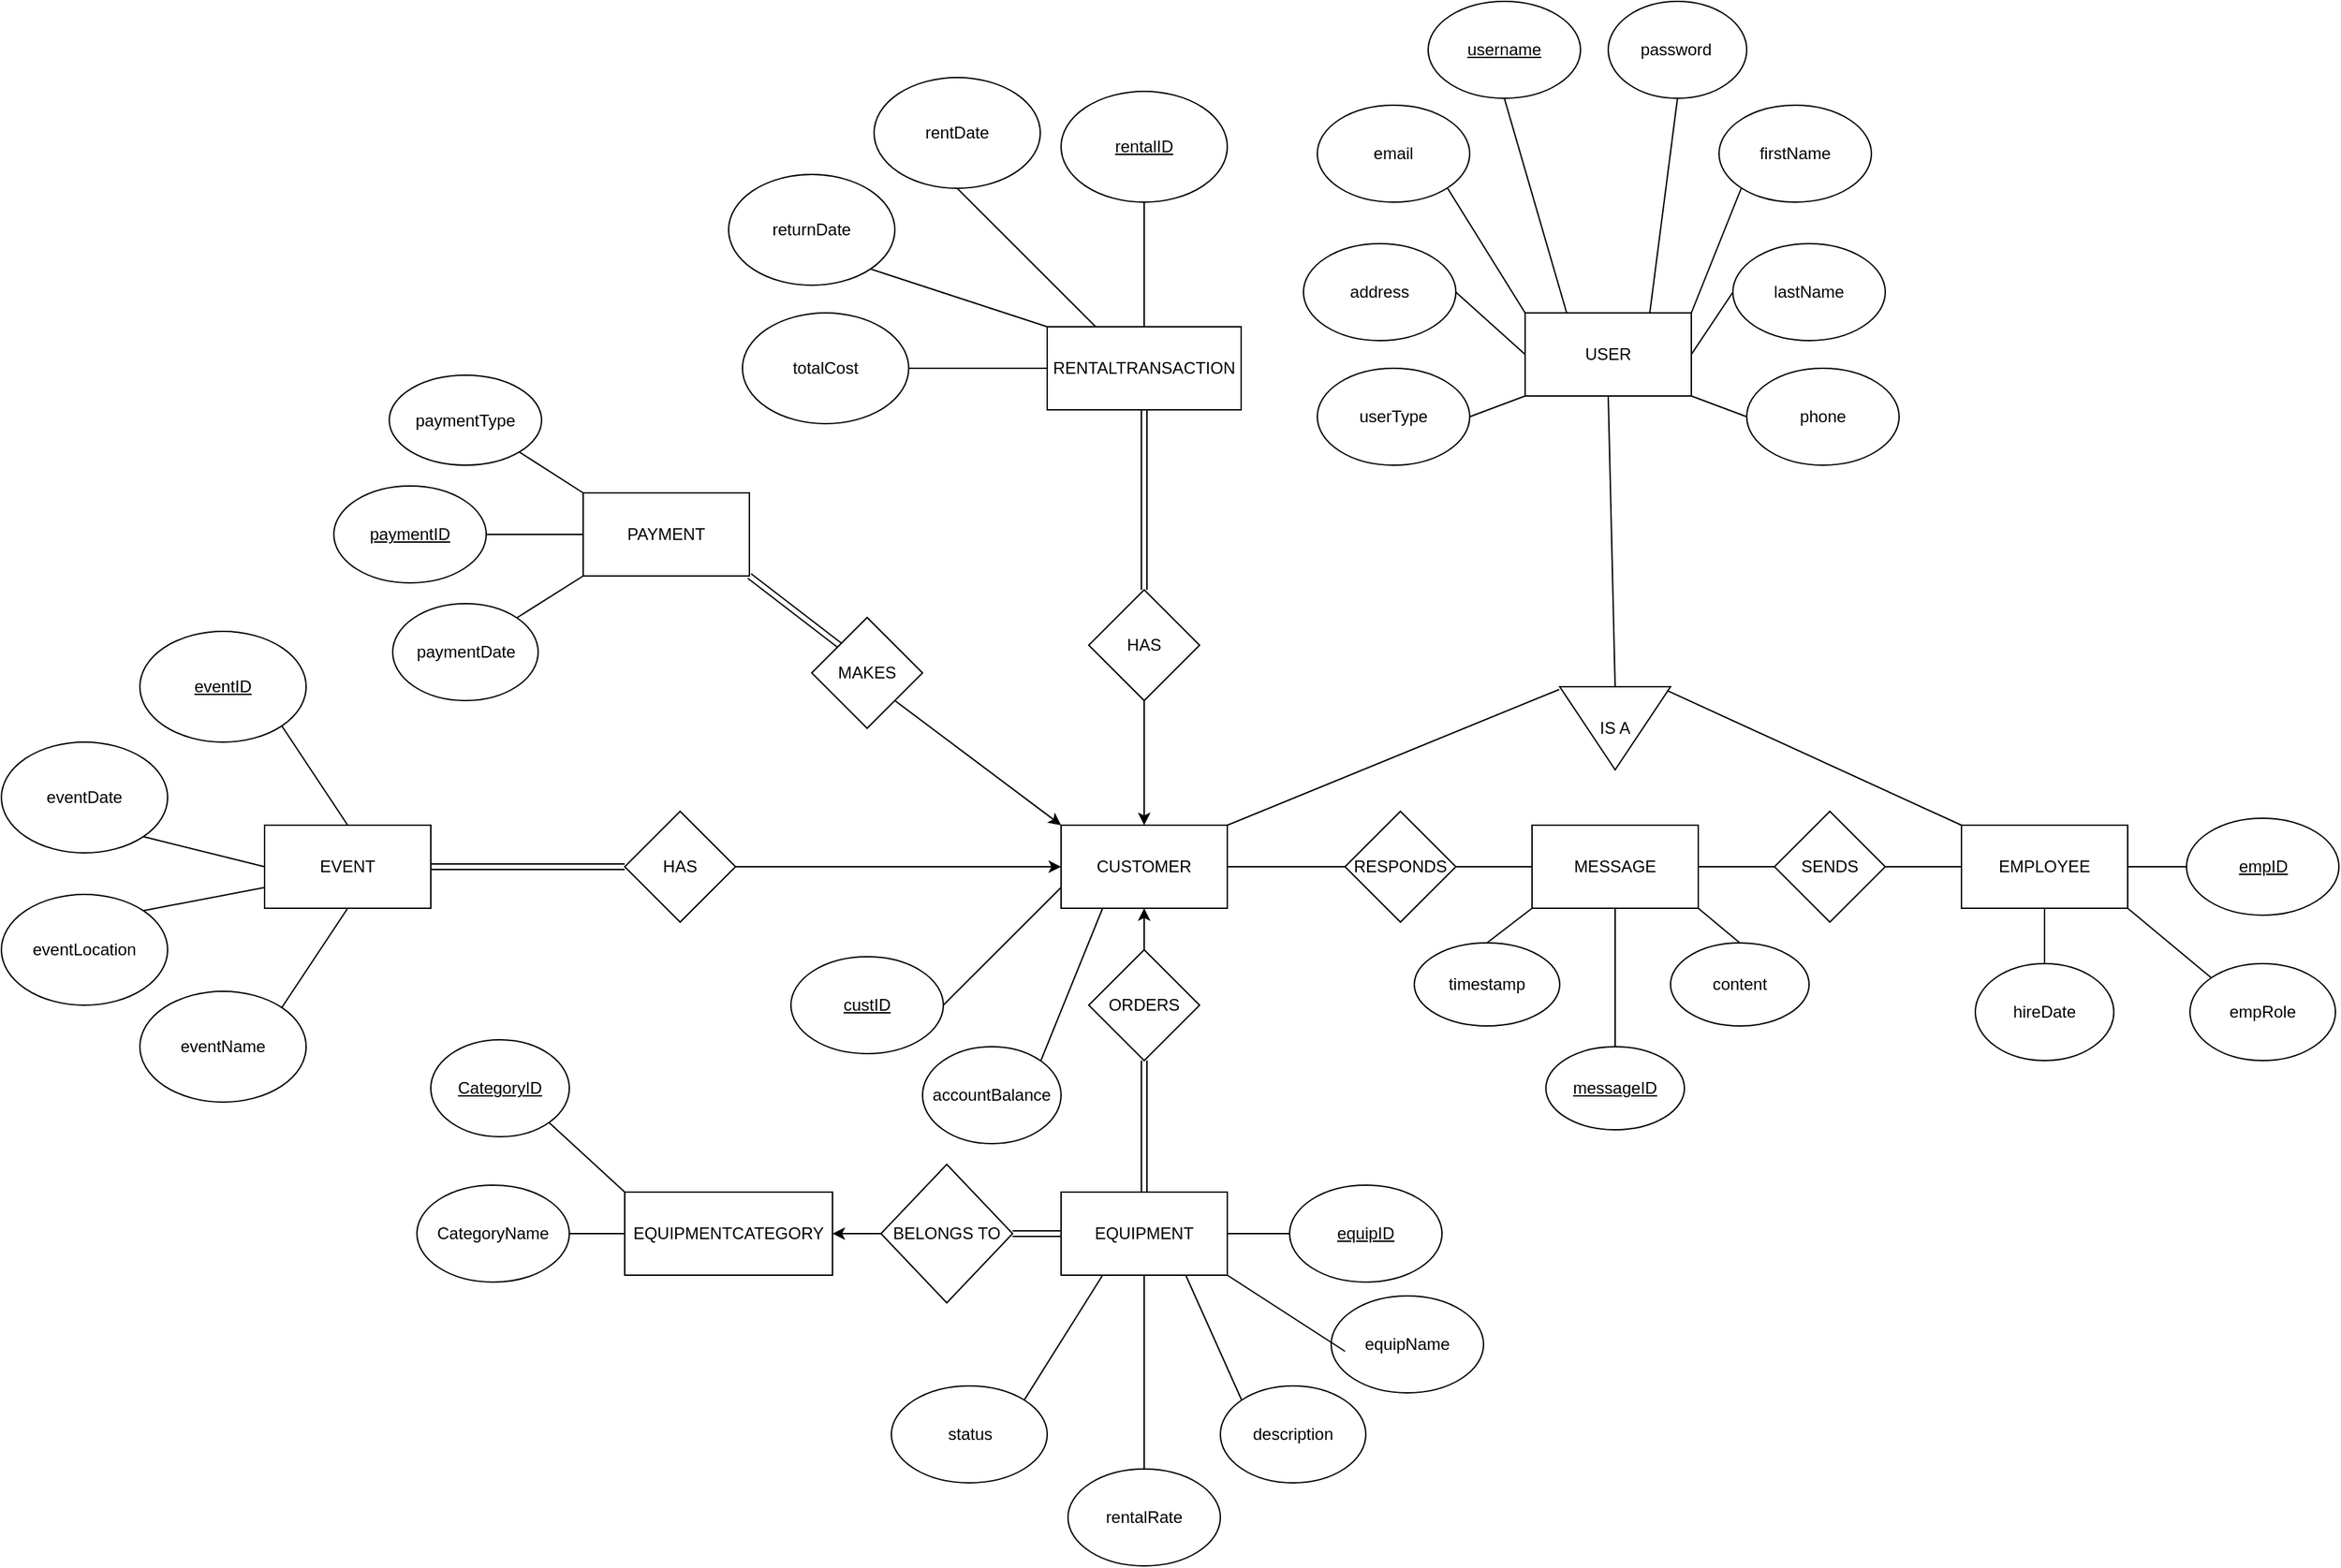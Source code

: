 <mxfile version="22.0.4" type="device">
  <diagram name="Page-1" id="P9j5HyWnrPrdK50CguQb">
    <mxGraphModel dx="2536" dy="833" grid="1" gridSize="10" guides="1" tooltips="1" connect="1" arrows="1" fold="1" page="1" pageScale="1" pageWidth="850" pageHeight="1100" math="0" shadow="0">
      <root>
        <mxCell id="0" />
        <mxCell id="1" parent="0" />
        <mxCell id="T6LtixlD4VXeEmVeVygl-1" value="EQUIPMENT" style="rounded=0;whiteSpace=wrap;html=1;" parent="1" vertex="1">
          <mxGeometry x="15" y="895" width="120" height="60" as="geometry" />
        </mxCell>
        <mxCell id="T6LtixlD4VXeEmVeVygl-3" value="EQUIPMENTCATEGORY" style="rounded=0;whiteSpace=wrap;html=1;" parent="1" vertex="1">
          <mxGeometry x="-300" y="895" width="150" height="60" as="geometry" />
        </mxCell>
        <mxCell id="T6LtixlD4VXeEmVeVygl-4" value="USER" style="rounded=0;whiteSpace=wrap;html=1;" parent="1" vertex="1">
          <mxGeometry x="350" y="260" width="120" height="60" as="geometry" />
        </mxCell>
        <mxCell id="T6LtixlD4VXeEmVeVygl-5" value="CUSTOMER" style="rounded=0;whiteSpace=wrap;html=1;" parent="1" vertex="1">
          <mxGeometry x="15" y="630" width="120" height="60" as="geometry" />
        </mxCell>
        <mxCell id="T6LtixlD4VXeEmVeVygl-6" value="EMPLOYEE" style="rounded=0;whiteSpace=wrap;html=1;" parent="1" vertex="1">
          <mxGeometry x="665" y="630" width="120" height="60" as="geometry" />
        </mxCell>
        <mxCell id="T6LtixlD4VXeEmVeVygl-8" value="IS A" style="triangle;whiteSpace=wrap;html=1;direction=south;" parent="1" vertex="1">
          <mxGeometry x="375" y="530" width="80" height="60" as="geometry" />
        </mxCell>
        <mxCell id="T6LtixlD4VXeEmVeVygl-9" value="" style="endArrow=none;html=1;rounded=0;exitX=0;exitY=0.5;exitDx=0;exitDy=0;" parent="1" source="T6LtixlD4VXeEmVeVygl-8" edge="1">
          <mxGeometry width="50" height="50" relative="1" as="geometry">
            <mxPoint x="410" y="190" as="sourcePoint" />
            <mxPoint x="410" y="320" as="targetPoint" />
          </mxGeometry>
        </mxCell>
        <mxCell id="T6LtixlD4VXeEmVeVygl-10" value="" style="endArrow=none;html=1;rounded=0;entryX=0;entryY=0;entryDx=0;entryDy=0;exitX=0.047;exitY=0.03;exitDx=0;exitDy=0;exitPerimeter=0;" parent="1" source="T6LtixlD4VXeEmVeVygl-8" target="T6LtixlD4VXeEmVeVygl-6" edge="1">
          <mxGeometry width="50" height="50" relative="1" as="geometry">
            <mxPoint x="255" y="560" as="sourcePoint" />
            <mxPoint x="295" y="630" as="targetPoint" />
          </mxGeometry>
        </mxCell>
        <mxCell id="T6LtixlD4VXeEmVeVygl-11" value="" style="endArrow=none;html=1;rounded=0;entryX=1;entryY=0;entryDx=0;entryDy=0;exitX=0.033;exitY=1.005;exitDx=0;exitDy=0;exitPerimeter=0;" parent="1" source="T6LtixlD4VXeEmVeVygl-8" target="T6LtixlD4VXeEmVeVygl-5" edge="1">
          <mxGeometry width="50" height="50" relative="1" as="geometry">
            <mxPoint x="205" y="340" as="sourcePoint" />
            <mxPoint x="255" y="290" as="targetPoint" />
          </mxGeometry>
        </mxCell>
        <mxCell id="T6LtixlD4VXeEmVeVygl-13" value="&lt;u&gt;custID&lt;/u&gt;" style="ellipse;whiteSpace=wrap;html=1;" parent="1" vertex="1">
          <mxGeometry x="-180" y="725" width="110" height="70" as="geometry" />
        </mxCell>
        <mxCell id="T6LtixlD4VXeEmVeVygl-15" value="hireDate" style="ellipse;whiteSpace=wrap;html=1;" parent="1" vertex="1">
          <mxGeometry x="675" y="730" width="100" height="70" as="geometry" />
        </mxCell>
        <mxCell id="T6LtixlD4VXeEmVeVygl-16" value="accountBalance" style="ellipse;whiteSpace=wrap;html=1;" parent="1" vertex="1">
          <mxGeometry x="-85" y="790" width="100" height="70" as="geometry" />
        </mxCell>
        <mxCell id="T6LtixlD4VXeEmVeVygl-17" value="&lt;u&gt;empID&lt;/u&gt;" style="ellipse;whiteSpace=wrap;html=1;" parent="1" vertex="1">
          <mxGeometry x="827.5" y="625" width="110" height="70" as="geometry" />
        </mxCell>
        <mxCell id="T6LtixlD4VXeEmVeVygl-19" value="" style="endArrow=none;html=1;rounded=0;exitX=1;exitY=0.5;exitDx=0;exitDy=0;entryX=0;entryY=0.75;entryDx=0;entryDy=0;" parent="1" source="T6LtixlD4VXeEmVeVygl-13" target="T6LtixlD4VXeEmVeVygl-5" edge="1">
          <mxGeometry width="50" height="50" relative="1" as="geometry">
            <mxPoint x="205" y="610" as="sourcePoint" />
            <mxPoint x="255" y="560" as="targetPoint" />
          </mxGeometry>
        </mxCell>
        <mxCell id="T6LtixlD4VXeEmVeVygl-20" value="" style="endArrow=none;html=1;rounded=0;exitX=1;exitY=0;exitDx=0;exitDy=0;entryX=0.25;entryY=1;entryDx=0;entryDy=0;" parent="1" source="T6LtixlD4VXeEmVeVygl-16" target="T6LtixlD4VXeEmVeVygl-5" edge="1">
          <mxGeometry width="50" height="50" relative="1" as="geometry">
            <mxPoint x="205" y="610" as="sourcePoint" />
            <mxPoint x="255" y="560" as="targetPoint" />
          </mxGeometry>
        </mxCell>
        <mxCell id="T6LtixlD4VXeEmVeVygl-21" value="" style="endArrow=none;html=1;rounded=0;exitX=0.5;exitY=1;exitDx=0;exitDy=0;entryX=0.5;entryY=0;entryDx=0;entryDy=0;" parent="1" source="T6LtixlD4VXeEmVeVygl-6" target="T6LtixlD4VXeEmVeVygl-15" edge="1">
          <mxGeometry width="50" height="50" relative="1" as="geometry">
            <mxPoint x="575" y="610" as="sourcePoint" />
            <mxPoint x="625" y="560" as="targetPoint" />
          </mxGeometry>
        </mxCell>
        <mxCell id="T6LtixlD4VXeEmVeVygl-23" value="" style="endArrow=none;html=1;rounded=0;entryX=0;entryY=0.5;entryDx=0;entryDy=0;exitX=1;exitY=0.5;exitDx=0;exitDy=0;" parent="1" source="T6LtixlD4VXeEmVeVygl-6" target="T6LtixlD4VXeEmVeVygl-17" edge="1">
          <mxGeometry width="50" height="50" relative="1" as="geometry">
            <mxPoint x="575" y="610" as="sourcePoint" />
            <mxPoint x="625" y="560" as="targetPoint" />
          </mxGeometry>
        </mxCell>
        <mxCell id="T6LtixlD4VXeEmVeVygl-24" value="password&lt;span style=&quot;white-space: pre;&quot;&gt;&#x9;&lt;/span&gt;" style="ellipse;whiteSpace=wrap;html=1;" parent="1" vertex="1">
          <mxGeometry x="410" y="35" width="100" height="70" as="geometry" />
        </mxCell>
        <mxCell id="T6LtixlD4VXeEmVeVygl-25" value="firstName" style="ellipse;whiteSpace=wrap;html=1;" parent="1" vertex="1">
          <mxGeometry x="490" y="110" width="110" height="70" as="geometry" />
        </mxCell>
        <mxCell id="T6LtixlD4VXeEmVeVygl-26" value="lastName" style="ellipse;whiteSpace=wrap;html=1;" parent="1" vertex="1">
          <mxGeometry x="500" y="210" width="110" height="70" as="geometry" />
        </mxCell>
        <mxCell id="T6LtixlD4VXeEmVeVygl-27" value="phone" style="ellipse;whiteSpace=wrap;html=1;" parent="1" vertex="1">
          <mxGeometry x="510" y="300" width="110" height="70" as="geometry" />
        </mxCell>
        <mxCell id="T6LtixlD4VXeEmVeVygl-28" value="email" style="ellipse;whiteSpace=wrap;html=1;" parent="1" vertex="1">
          <mxGeometry x="200" y="110" width="110" height="70" as="geometry" />
        </mxCell>
        <mxCell id="T6LtixlD4VXeEmVeVygl-31" value="address" style="ellipse;whiteSpace=wrap;html=1;" parent="1" vertex="1">
          <mxGeometry x="190" y="210" width="110" height="70" as="geometry" />
        </mxCell>
        <mxCell id="T6LtixlD4VXeEmVeVygl-32" value="&lt;u&gt;username&lt;/u&gt;" style="ellipse;whiteSpace=wrap;html=1;" parent="1" vertex="1">
          <mxGeometry x="280" y="35" width="110" height="70" as="geometry" />
        </mxCell>
        <mxCell id="T6LtixlD4VXeEmVeVygl-33" value="userType" style="ellipse;whiteSpace=wrap;html=1;" parent="1" vertex="1">
          <mxGeometry x="200" y="300" width="110" height="70" as="geometry" />
        </mxCell>
        <mxCell id="T6LtixlD4VXeEmVeVygl-34" value="" style="endArrow=none;html=1;rounded=0;entryX=1;entryY=0.5;entryDx=0;entryDy=0;exitX=0;exitY=1;exitDx=0;exitDy=0;" parent="1" source="T6LtixlD4VXeEmVeVygl-4" target="T6LtixlD4VXeEmVeVygl-33" edge="1">
          <mxGeometry width="50" height="50" relative="1" as="geometry">
            <mxPoint x="400" y="280" as="sourcePoint" />
            <mxPoint x="450" y="230" as="targetPoint" />
          </mxGeometry>
        </mxCell>
        <mxCell id="T6LtixlD4VXeEmVeVygl-35" value="" style="endArrow=none;html=1;rounded=0;exitX=1;exitY=0.5;exitDx=0;exitDy=0;entryX=0;entryY=0.5;entryDx=0;entryDy=0;" parent="1" source="T6LtixlD4VXeEmVeVygl-31" target="T6LtixlD4VXeEmVeVygl-4" edge="1">
          <mxGeometry width="50" height="50" relative="1" as="geometry">
            <mxPoint x="400" y="280" as="sourcePoint" />
            <mxPoint x="450" y="230" as="targetPoint" />
          </mxGeometry>
        </mxCell>
        <mxCell id="T6LtixlD4VXeEmVeVygl-36" value="" style="endArrow=none;html=1;rounded=0;entryX=1;entryY=1;entryDx=0;entryDy=0;exitX=0;exitY=0;exitDx=0;exitDy=0;" parent="1" source="T6LtixlD4VXeEmVeVygl-4" target="T6LtixlD4VXeEmVeVygl-28" edge="1">
          <mxGeometry width="50" height="50" relative="1" as="geometry">
            <mxPoint x="400" y="280" as="sourcePoint" />
            <mxPoint x="450" y="230" as="targetPoint" />
          </mxGeometry>
        </mxCell>
        <mxCell id="T6LtixlD4VXeEmVeVygl-37" value="" style="endArrow=none;html=1;rounded=0;entryX=0.5;entryY=1;entryDx=0;entryDy=0;exitX=0.25;exitY=0;exitDx=0;exitDy=0;" parent="1" source="T6LtixlD4VXeEmVeVygl-4" target="T6LtixlD4VXeEmVeVygl-32" edge="1">
          <mxGeometry width="50" height="50" relative="1" as="geometry">
            <mxPoint x="400" y="280" as="sourcePoint" />
            <mxPoint x="450" y="230" as="targetPoint" />
          </mxGeometry>
        </mxCell>
        <mxCell id="T6LtixlD4VXeEmVeVygl-38" value="" style="endArrow=none;html=1;rounded=0;entryX=0.5;entryY=1;entryDx=0;entryDy=0;exitX=0.75;exitY=0;exitDx=0;exitDy=0;" parent="1" source="T6LtixlD4VXeEmVeVygl-4" target="T6LtixlD4VXeEmVeVygl-24" edge="1">
          <mxGeometry width="50" height="50" relative="1" as="geometry">
            <mxPoint x="400" y="280" as="sourcePoint" />
            <mxPoint x="450" y="230" as="targetPoint" />
          </mxGeometry>
        </mxCell>
        <mxCell id="T6LtixlD4VXeEmVeVygl-39" value="" style="endArrow=none;html=1;rounded=0;entryX=0;entryY=1;entryDx=0;entryDy=0;exitX=1;exitY=0;exitDx=0;exitDy=0;" parent="1" source="T6LtixlD4VXeEmVeVygl-4" target="T6LtixlD4VXeEmVeVygl-25" edge="1">
          <mxGeometry width="50" height="50" relative="1" as="geometry">
            <mxPoint x="400" y="280" as="sourcePoint" />
            <mxPoint x="450" y="230" as="targetPoint" />
          </mxGeometry>
        </mxCell>
        <mxCell id="T6LtixlD4VXeEmVeVygl-40" value="" style="endArrow=none;html=1;rounded=0;entryX=0;entryY=0.5;entryDx=0;entryDy=0;exitX=1;exitY=0.5;exitDx=0;exitDy=0;" parent="1" source="T6LtixlD4VXeEmVeVygl-4" target="T6LtixlD4VXeEmVeVygl-26" edge="1">
          <mxGeometry width="50" height="50" relative="1" as="geometry">
            <mxPoint x="400" y="280" as="sourcePoint" />
            <mxPoint x="450" y="230" as="targetPoint" />
          </mxGeometry>
        </mxCell>
        <mxCell id="T6LtixlD4VXeEmVeVygl-41" value="" style="endArrow=none;html=1;rounded=0;entryX=1;entryY=1;entryDx=0;entryDy=0;exitX=0;exitY=0.5;exitDx=0;exitDy=0;" parent="1" source="T6LtixlD4VXeEmVeVygl-27" target="T6LtixlD4VXeEmVeVygl-4" edge="1">
          <mxGeometry width="50" height="50" relative="1" as="geometry">
            <mxPoint x="400" y="280" as="sourcePoint" />
            <mxPoint x="450" y="230" as="targetPoint" />
          </mxGeometry>
        </mxCell>
        <mxCell id="T6LtixlD4VXeEmVeVygl-43" value="ORDERS" style="rhombus;whiteSpace=wrap;html=1;" parent="1" vertex="1">
          <mxGeometry x="35" y="720" width="80" height="80" as="geometry" />
        </mxCell>
        <mxCell id="T6LtixlD4VXeEmVeVygl-45" value="BELONGS TO" style="rhombus;whiteSpace=wrap;html=1;" parent="1" vertex="1">
          <mxGeometry x="-115" y="875" width="95" height="100" as="geometry" />
        </mxCell>
        <mxCell id="T6LtixlD4VXeEmVeVygl-48" value="CategoryName" style="ellipse;whiteSpace=wrap;html=1;" parent="1" vertex="1">
          <mxGeometry x="-450" y="890" width="110" height="70" as="geometry" />
        </mxCell>
        <mxCell id="T6LtixlD4VXeEmVeVygl-49" value="&lt;u&gt;CategoryID&lt;/u&gt;" style="ellipse;whiteSpace=wrap;html=1;" parent="1" vertex="1">
          <mxGeometry x="-440" y="785" width="100" height="70" as="geometry" />
        </mxCell>
        <mxCell id="T6LtixlD4VXeEmVeVygl-50" value="" style="endArrow=none;html=1;rounded=0;entryX=1;entryY=1;entryDx=0;entryDy=0;exitX=0;exitY=0;exitDx=0;exitDy=0;" parent="1" source="T6LtixlD4VXeEmVeVygl-3" target="T6LtixlD4VXeEmVeVygl-49" edge="1">
          <mxGeometry width="50" height="50" relative="1" as="geometry">
            <mxPoint x="105" y="795" as="sourcePoint" />
            <mxPoint x="155" y="745" as="targetPoint" />
          </mxGeometry>
        </mxCell>
        <mxCell id="T6LtixlD4VXeEmVeVygl-51" value="" style="endArrow=none;html=1;rounded=0;entryX=1;entryY=0.5;entryDx=0;entryDy=0;exitX=0;exitY=0.5;exitDx=0;exitDy=0;" parent="1" source="T6LtixlD4VXeEmVeVygl-3" target="T6LtixlD4VXeEmVeVygl-48" edge="1">
          <mxGeometry width="50" height="50" relative="1" as="geometry">
            <mxPoint x="105" y="795" as="sourcePoint" />
            <mxPoint x="155" y="745" as="targetPoint" />
          </mxGeometry>
        </mxCell>
        <mxCell id="T6LtixlD4VXeEmVeVygl-52" value="&lt;u&gt;equipID&lt;/u&gt;" style="ellipse;whiteSpace=wrap;html=1;" parent="1" vertex="1">
          <mxGeometry x="180" y="890" width="110" height="70" as="geometry" />
        </mxCell>
        <mxCell id="T6LtixlD4VXeEmVeVygl-53" value="equipName" style="ellipse;whiteSpace=wrap;html=1;" parent="1" vertex="1">
          <mxGeometry x="210" y="970" width="110" height="70" as="geometry" />
        </mxCell>
        <mxCell id="T6LtixlD4VXeEmVeVygl-54" value="description" style="ellipse;whiteSpace=wrap;html=1;" parent="1" vertex="1">
          <mxGeometry x="130" y="1035" width="105" height="70" as="geometry" />
        </mxCell>
        <mxCell id="T6LtixlD4VXeEmVeVygl-55" value="status" style="ellipse;whiteSpace=wrap;html=1;" parent="1" vertex="1">
          <mxGeometry x="-107.5" y="1035" width="112.5" height="70" as="geometry" />
        </mxCell>
        <mxCell id="T6LtixlD4VXeEmVeVygl-56" value="rentalRate" style="ellipse;whiteSpace=wrap;html=1;" parent="1" vertex="1">
          <mxGeometry x="20" y="1095" width="110" height="70" as="geometry" />
        </mxCell>
        <mxCell id="T6LtixlD4VXeEmVeVygl-57" value="RESPONDS" style="rhombus;whiteSpace=wrap;html=1;" parent="1" vertex="1">
          <mxGeometry x="220" y="620" width="80" height="80" as="geometry" />
        </mxCell>
        <mxCell id="T6LtixlD4VXeEmVeVygl-58" value="" style="endArrow=none;html=1;rounded=0;exitX=1;exitY=0.5;exitDx=0;exitDy=0;entryX=0;entryY=0.5;entryDx=0;entryDy=0;" parent="1" source="T6LtixlD4VXeEmVeVygl-5" target="T6LtixlD4VXeEmVeVygl-57" edge="1">
          <mxGeometry width="50" height="50" relative="1" as="geometry">
            <mxPoint x="305" y="730" as="sourcePoint" />
            <mxPoint x="355" y="680" as="targetPoint" />
          </mxGeometry>
        </mxCell>
        <mxCell id="T6LtixlD4VXeEmVeVygl-59" value="" style="endArrow=none;html=1;rounded=0;entryX=0;entryY=0.5;entryDx=0;entryDy=0;exitX=1;exitY=0.5;exitDx=0;exitDy=0;" parent="1" target="T6LtixlD4VXeEmVeVygl-6" edge="1">
          <mxGeometry width="50" height="50" relative="1" as="geometry">
            <mxPoint x="605" y="660" as="sourcePoint" />
            <mxPoint x="385" y="680" as="targetPoint" />
          </mxGeometry>
        </mxCell>
        <mxCell id="T6LtixlD4VXeEmVeVygl-60" value="SENDS" style="rhombus;whiteSpace=wrap;html=1;" parent="1" vertex="1">
          <mxGeometry x="530" y="620" width="80" height="80" as="geometry" />
        </mxCell>
        <mxCell id="T6LtixlD4VXeEmVeVygl-61" value="MESSAGE" style="rounded=0;whiteSpace=wrap;html=1;" parent="1" vertex="1">
          <mxGeometry x="355" y="630" width="120" height="60" as="geometry" />
        </mxCell>
        <mxCell id="T6LtixlD4VXeEmVeVygl-62" value="" style="endArrow=none;html=1;rounded=0;exitX=1;exitY=0.5;exitDx=0;exitDy=0;entryX=0;entryY=0.5;entryDx=0;entryDy=0;" parent="1" source="T6LtixlD4VXeEmVeVygl-57" target="T6LtixlD4VXeEmVeVygl-61" edge="1">
          <mxGeometry width="50" height="50" relative="1" as="geometry">
            <mxPoint x="305" y="730" as="sourcePoint" />
            <mxPoint x="355" y="680" as="targetPoint" />
          </mxGeometry>
        </mxCell>
        <mxCell id="T6LtixlD4VXeEmVeVygl-63" value="" style="endArrow=none;html=1;rounded=0;exitX=1;exitY=0.5;exitDx=0;exitDy=0;entryX=0;entryY=0.5;entryDx=0;entryDy=0;" parent="1" source="T6LtixlD4VXeEmVeVygl-61" target="T6LtixlD4VXeEmVeVygl-60" edge="1">
          <mxGeometry width="50" height="50" relative="1" as="geometry">
            <mxPoint x="305" y="730" as="sourcePoint" />
            <mxPoint x="355" y="680" as="targetPoint" />
          </mxGeometry>
        </mxCell>
        <mxCell id="T6LtixlD4VXeEmVeVygl-64" value="timestamp" style="ellipse;whiteSpace=wrap;html=1;" parent="1" vertex="1">
          <mxGeometry x="270" y="715" width="105" height="60" as="geometry" />
        </mxCell>
        <mxCell id="T6LtixlD4VXeEmVeVygl-65" value="&lt;u&gt;messageID&lt;/u&gt;" style="ellipse;whiteSpace=wrap;html=1;" parent="1" vertex="1">
          <mxGeometry x="365" y="790" width="100" height="60" as="geometry" />
        </mxCell>
        <mxCell id="T6LtixlD4VXeEmVeVygl-66" value="content" style="ellipse;whiteSpace=wrap;html=1;" parent="1" vertex="1">
          <mxGeometry x="455" y="715" width="100" height="60" as="geometry" />
        </mxCell>
        <mxCell id="T6LtixlD4VXeEmVeVygl-67" value="" style="endArrow=none;html=1;rounded=0;entryX=0;entryY=1;entryDx=0;entryDy=0;exitX=0.5;exitY=0;exitDx=0;exitDy=0;" parent="1" source="T6LtixlD4VXeEmVeVygl-64" target="T6LtixlD4VXeEmVeVygl-61" edge="1">
          <mxGeometry width="50" height="50" relative="1" as="geometry">
            <mxPoint x="315" y="730" as="sourcePoint" />
            <mxPoint x="365" y="680" as="targetPoint" />
          </mxGeometry>
        </mxCell>
        <mxCell id="T6LtixlD4VXeEmVeVygl-69" value="" style="endArrow=none;html=1;rounded=0;exitX=0.5;exitY=0;exitDx=0;exitDy=0;entryX=1;entryY=1;entryDx=0;entryDy=0;" parent="1" source="T6LtixlD4VXeEmVeVygl-66" target="T6LtixlD4VXeEmVeVygl-61" edge="1">
          <mxGeometry width="50" height="50" relative="1" as="geometry">
            <mxPoint x="315" y="730" as="sourcePoint" />
            <mxPoint x="365" y="680" as="targetPoint" />
          </mxGeometry>
        </mxCell>
        <mxCell id="T6LtixlD4VXeEmVeVygl-70" value="" style="endArrow=none;html=1;rounded=0;exitX=0.5;exitY=0;exitDx=0;exitDy=0;entryX=0.5;entryY=1;entryDx=0;entryDy=0;" parent="1" source="T6LtixlD4VXeEmVeVygl-65" target="T6LtixlD4VXeEmVeVygl-61" edge="1">
          <mxGeometry width="50" height="50" relative="1" as="geometry">
            <mxPoint x="315" y="730" as="sourcePoint" />
            <mxPoint x="365" y="680" as="targetPoint" />
          </mxGeometry>
        </mxCell>
        <mxCell id="T6LtixlD4VXeEmVeVygl-71" value="" style="endArrow=none;html=1;rounded=0;entryX=0;entryY=0.5;entryDx=0;entryDy=0;exitX=1;exitY=0.5;exitDx=0;exitDy=0;" parent="1" source="T6LtixlD4VXeEmVeVygl-1" target="T6LtixlD4VXeEmVeVygl-52" edge="1">
          <mxGeometry width="50" height="50" relative="1" as="geometry">
            <mxPoint x="170" y="875" as="sourcePoint" />
            <mxPoint x="205" y="795" as="targetPoint" />
          </mxGeometry>
        </mxCell>
        <mxCell id="T6LtixlD4VXeEmVeVygl-72" value="" style="endArrow=none;html=1;rounded=0;entryX=1;entryY=1;entryDx=0;entryDy=0;exitX=0;exitY=0.5;exitDx=0;exitDy=0;" parent="1" target="T6LtixlD4VXeEmVeVygl-1" edge="1">
          <mxGeometry width="50" height="50" relative="1" as="geometry">
            <mxPoint x="220" y="1010" as="sourcePoint" />
            <mxPoint x="205" y="795" as="targetPoint" />
          </mxGeometry>
        </mxCell>
        <mxCell id="T6LtixlD4VXeEmVeVygl-74" value="" style="endArrow=none;html=1;rounded=0;exitX=0.25;exitY=1;exitDx=0;exitDy=0;entryX=1;entryY=0;entryDx=0;entryDy=0;" parent="1" source="T6LtixlD4VXeEmVeVygl-1" target="T6LtixlD4VXeEmVeVygl-55" edge="1">
          <mxGeometry width="50" height="50" relative="1" as="geometry">
            <mxPoint x="155" y="845" as="sourcePoint" />
            <mxPoint x="205" y="795" as="targetPoint" />
          </mxGeometry>
        </mxCell>
        <mxCell id="T6LtixlD4VXeEmVeVygl-75" value="" style="endArrow=none;html=1;rounded=0;exitX=0.5;exitY=0;exitDx=0;exitDy=0;entryX=0.5;entryY=1;entryDx=0;entryDy=0;" parent="1" source="T6LtixlD4VXeEmVeVygl-56" target="T6LtixlD4VXeEmVeVygl-1" edge="1">
          <mxGeometry width="50" height="50" relative="1" as="geometry">
            <mxPoint x="155" y="845" as="sourcePoint" />
            <mxPoint x="205" y="795" as="targetPoint" />
          </mxGeometry>
        </mxCell>
        <mxCell id="T6LtixlD4VXeEmVeVygl-77" value="RENTALTRANSACTION" style="rounded=0;whiteSpace=wrap;html=1;" parent="1" vertex="1">
          <mxGeometry x="5" y="270" width="140" height="60" as="geometry" />
        </mxCell>
        <mxCell id="T6LtixlD4VXeEmVeVygl-79" value="PAYMENT" style="rounded=0;whiteSpace=wrap;html=1;" parent="1" vertex="1">
          <mxGeometry x="-330" y="390" width="120" height="60" as="geometry" />
        </mxCell>
        <mxCell id="T6LtixlD4VXeEmVeVygl-80" value="HAS" style="rhombus;whiteSpace=wrap;html=1;" parent="1" vertex="1">
          <mxGeometry x="35" y="460" width="80" height="80" as="geometry" />
        </mxCell>
        <mxCell id="T6LtixlD4VXeEmVeVygl-82" value="MAKES" style="rhombus;whiteSpace=wrap;html=1;" parent="1" vertex="1">
          <mxGeometry x="-165" y="480" width="80" height="80" as="geometry" />
        </mxCell>
        <mxCell id="T6LtixlD4VXeEmVeVygl-84" value="paymentDate" style="ellipse;whiteSpace=wrap;html=1;" parent="1" vertex="1">
          <mxGeometry x="-467.5" y="470" width="105" height="70" as="geometry" />
        </mxCell>
        <mxCell id="T6LtixlD4VXeEmVeVygl-85" value="&lt;u&gt;paymentID&lt;/u&gt;" style="ellipse;whiteSpace=wrap;html=1;" parent="1" vertex="1">
          <mxGeometry x="-510" y="385" width="110" height="70" as="geometry" />
        </mxCell>
        <mxCell id="T6LtixlD4VXeEmVeVygl-86" value="paymentType" style="ellipse;whiteSpace=wrap;html=1;" parent="1" vertex="1">
          <mxGeometry x="-470" y="305" width="110" height="65" as="geometry" />
        </mxCell>
        <mxCell id="T6LtixlD4VXeEmVeVygl-87" value="" style="endArrow=none;html=1;rounded=0;entryX=1;entryY=1;entryDx=0;entryDy=0;exitX=0;exitY=0;exitDx=0;exitDy=0;" parent="1" source="T6LtixlD4VXeEmVeVygl-79" target="T6LtixlD4VXeEmVeVygl-86" edge="1">
          <mxGeometry width="50" height="50" relative="1" as="geometry">
            <mxPoint x="90" y="600" as="sourcePoint" />
            <mxPoint x="140" y="550" as="targetPoint" />
          </mxGeometry>
        </mxCell>
        <mxCell id="T6LtixlD4VXeEmVeVygl-89" value="" style="endArrow=none;html=1;rounded=0;entryX=1;entryY=0;entryDx=0;entryDy=0;exitX=0;exitY=1;exitDx=0;exitDy=0;" parent="1" source="T6LtixlD4VXeEmVeVygl-79" target="T6LtixlD4VXeEmVeVygl-84" edge="1">
          <mxGeometry width="50" height="50" relative="1" as="geometry">
            <mxPoint x="90" y="600" as="sourcePoint" />
            <mxPoint x="140" y="550" as="targetPoint" />
          </mxGeometry>
        </mxCell>
        <mxCell id="T6LtixlD4VXeEmVeVygl-90" value="" style="endArrow=none;html=1;rounded=0;entryX=1;entryY=0.5;entryDx=0;entryDy=0;exitX=0;exitY=0.5;exitDx=0;exitDy=0;" parent="1" source="T6LtixlD4VXeEmVeVygl-79" target="T6LtixlD4VXeEmVeVygl-85" edge="1">
          <mxGeometry width="50" height="50" relative="1" as="geometry">
            <mxPoint x="90" y="600" as="sourcePoint" />
            <mxPoint x="140" y="550" as="targetPoint" />
          </mxGeometry>
        </mxCell>
        <mxCell id="T6LtixlD4VXeEmVeVygl-91" value="&lt;u&gt;rentalID&lt;/u&gt;" style="ellipse;whiteSpace=wrap;html=1;" parent="1" vertex="1">
          <mxGeometry x="15" y="100" width="120" height="80" as="geometry" />
        </mxCell>
        <mxCell id="T6LtixlD4VXeEmVeVygl-92" value="rentDate" style="ellipse;whiteSpace=wrap;html=1;" parent="1" vertex="1">
          <mxGeometry x="-120" y="90" width="120" height="80" as="geometry" />
        </mxCell>
        <mxCell id="T6LtixlD4VXeEmVeVygl-93" value="returnDate" style="ellipse;whiteSpace=wrap;html=1;" parent="1" vertex="1">
          <mxGeometry x="-225" y="160" width="120" height="80" as="geometry" />
        </mxCell>
        <mxCell id="T6LtixlD4VXeEmVeVygl-94" value="totalCost" style="ellipse;whiteSpace=wrap;html=1;" parent="1" vertex="1">
          <mxGeometry x="-215" y="260" width="120" height="80" as="geometry" />
        </mxCell>
        <mxCell id="T6LtixlD4VXeEmVeVygl-96" value="" style="endArrow=none;html=1;rounded=0;exitX=0.5;exitY=1;exitDx=0;exitDy=0;entryX=0.5;entryY=0;entryDx=0;entryDy=0;" parent="1" source="T6LtixlD4VXeEmVeVygl-91" target="T6LtixlD4VXeEmVeVygl-77" edge="1">
          <mxGeometry width="50" height="50" relative="1" as="geometry">
            <mxPoint x="150" y="530" as="sourcePoint" />
            <mxPoint x="200" y="480" as="targetPoint" />
          </mxGeometry>
        </mxCell>
        <mxCell id="T6LtixlD4VXeEmVeVygl-98" value="" style="endArrow=none;html=1;rounded=0;exitX=0.5;exitY=1;exitDx=0;exitDy=0;entryX=0.25;entryY=0;entryDx=0;entryDy=0;" parent="1" source="T6LtixlD4VXeEmVeVygl-92" target="T6LtixlD4VXeEmVeVygl-77" edge="1">
          <mxGeometry width="50" height="50" relative="1" as="geometry">
            <mxPoint x="150" y="530" as="sourcePoint" />
            <mxPoint x="200" y="480" as="targetPoint" />
          </mxGeometry>
        </mxCell>
        <mxCell id="T6LtixlD4VXeEmVeVygl-99" value="" style="endArrow=none;html=1;rounded=0;entryX=0;entryY=0;entryDx=0;entryDy=0;exitX=1;exitY=1;exitDx=0;exitDy=0;" parent="1" source="T6LtixlD4VXeEmVeVygl-93" target="T6LtixlD4VXeEmVeVygl-77" edge="1">
          <mxGeometry width="50" height="50" relative="1" as="geometry">
            <mxPoint x="-110" y="220" as="sourcePoint" />
            <mxPoint x="200" y="480" as="targetPoint" />
          </mxGeometry>
        </mxCell>
        <mxCell id="T6LtixlD4VXeEmVeVygl-100" value="" style="endArrow=none;html=1;rounded=0;exitX=1;exitY=0.5;exitDx=0;exitDy=0;entryX=0;entryY=0.5;entryDx=0;entryDy=0;" parent="1" source="T6LtixlD4VXeEmVeVygl-94" target="T6LtixlD4VXeEmVeVygl-77" edge="1">
          <mxGeometry width="50" height="50" relative="1" as="geometry">
            <mxPoint x="130" y="550" as="sourcePoint" />
            <mxPoint x="-15" y="320" as="targetPoint" />
          </mxGeometry>
        </mxCell>
        <mxCell id="T6LtixlD4VXeEmVeVygl-103" value="" style="endArrow=none;html=1;rounded=0;exitX=0.75;exitY=1;exitDx=0;exitDy=0;entryX=0;entryY=0;entryDx=0;entryDy=0;" parent="1" source="T6LtixlD4VXeEmVeVygl-1" target="T6LtixlD4VXeEmVeVygl-54" edge="1">
          <mxGeometry width="50" height="50" relative="1" as="geometry">
            <mxPoint x="120" y="795" as="sourcePoint" />
            <mxPoint x="170" y="745" as="targetPoint" />
          </mxGeometry>
        </mxCell>
        <mxCell id="T6LtixlD4VXeEmVeVygl-106" value="" style="shape=link;html=1;rounded=0;exitX=1;exitY=0.5;exitDx=0;exitDy=0;entryX=0;entryY=0.5;entryDx=0;entryDy=0;" parent="1" source="T6LtixlD4VXeEmVeVygl-45" target="T6LtixlD4VXeEmVeVygl-1" edge="1">
          <mxGeometry relative="1" as="geometry">
            <mxPoint x="-265" y="1009.29" as="sourcePoint" />
            <mxPoint x="-105" y="1009.29" as="targetPoint" />
          </mxGeometry>
        </mxCell>
        <mxCell id="T6LtixlD4VXeEmVeVygl-109" value="empRole" style="ellipse;whiteSpace=wrap;html=1;" parent="1" vertex="1">
          <mxGeometry x="830" y="730" width="105" height="70" as="geometry" />
        </mxCell>
        <mxCell id="T6LtixlD4VXeEmVeVygl-110" value="" style="endArrow=none;html=1;rounded=0;exitX=1;exitY=1;exitDx=0;exitDy=0;entryX=0;entryY=0;entryDx=0;entryDy=0;" parent="1" source="T6LtixlD4VXeEmVeVygl-6" target="T6LtixlD4VXeEmVeVygl-109" edge="1">
          <mxGeometry width="50" height="50" relative="1" as="geometry">
            <mxPoint x="120" y="770" as="sourcePoint" />
            <mxPoint x="170" y="720" as="targetPoint" />
          </mxGeometry>
        </mxCell>
        <mxCell id="T6LtixlD4VXeEmVeVygl-111" value="" style="shape=link;html=1;rounded=0;exitX=0.5;exitY=1;exitDx=0;exitDy=0;entryX=0.5;entryY=0;entryDx=0;entryDy=0;" parent="1" source="T6LtixlD4VXeEmVeVygl-77" target="T6LtixlD4VXeEmVeVygl-80" edge="1">
          <mxGeometry relative="1" as="geometry">
            <mxPoint x="70" y="570" as="sourcePoint" />
            <mxPoint x="230" y="570" as="targetPoint" />
          </mxGeometry>
        </mxCell>
        <mxCell id="T6LtixlD4VXeEmVeVygl-112" value="" style="resizable=0;html=1;whiteSpace=wrap;align=right;verticalAlign=bottom;" parent="T6LtixlD4VXeEmVeVygl-111" connectable="0" vertex="1">
          <mxGeometry x="1" relative="1" as="geometry" />
        </mxCell>
        <mxCell id="T6LtixlD4VXeEmVeVygl-113" value="" style="shape=link;html=1;rounded=0;exitX=1;exitY=1;exitDx=0;exitDy=0;entryX=0;entryY=0;entryDx=0;entryDy=0;" parent="1" source="T6LtixlD4VXeEmVeVygl-79" target="T6LtixlD4VXeEmVeVygl-82" edge="1">
          <mxGeometry relative="1" as="geometry">
            <mxPoint x="70" y="570" as="sourcePoint" />
            <mxPoint x="230" y="570" as="targetPoint" />
          </mxGeometry>
        </mxCell>
        <mxCell id="T6LtixlD4VXeEmVeVygl-115" value="" style="endArrow=classic;html=1;rounded=0;entryX=1;entryY=0.5;entryDx=0;entryDy=0;exitX=0;exitY=0.5;exitDx=0;exitDy=0;" parent="1" source="T6LtixlD4VXeEmVeVygl-45" target="T6LtixlD4VXeEmVeVygl-3" edge="1">
          <mxGeometry width="50" height="50" relative="1" as="geometry">
            <mxPoint x="120" y="655" as="sourcePoint" />
            <mxPoint x="170" y="605" as="targetPoint" />
          </mxGeometry>
        </mxCell>
        <mxCell id="T6LtixlD4VXeEmVeVygl-116" value="" style="endArrow=classic;html=1;rounded=0;exitX=1;exitY=1;exitDx=0;exitDy=0;entryX=0;entryY=0;entryDx=0;entryDy=0;" parent="1" source="T6LtixlD4VXeEmVeVygl-82" target="T6LtixlD4VXeEmVeVygl-5" edge="1">
          <mxGeometry width="50" height="50" relative="1" as="geometry">
            <mxPoint x="120" y="590" as="sourcePoint" />
            <mxPoint x="170" y="540" as="targetPoint" />
          </mxGeometry>
        </mxCell>
        <mxCell id="T6LtixlD4VXeEmVeVygl-117" value="" style="endArrow=classic;html=1;rounded=0;exitX=0.5;exitY=1;exitDx=0;exitDy=0;entryX=0.5;entryY=0;entryDx=0;entryDy=0;" parent="1" source="T6LtixlD4VXeEmVeVygl-80" target="T6LtixlD4VXeEmVeVygl-5" edge="1">
          <mxGeometry width="50" height="50" relative="1" as="geometry">
            <mxPoint x="120" y="590" as="sourcePoint" />
            <mxPoint x="170" y="540" as="targetPoint" />
          </mxGeometry>
        </mxCell>
        <mxCell id="T6LtixlD4VXeEmVeVygl-118" value="" style="endArrow=classic;html=1;rounded=0;entryX=0.5;entryY=1;entryDx=0;entryDy=0;exitX=0.5;exitY=0;exitDx=0;exitDy=0;" parent="1" source="T6LtixlD4VXeEmVeVygl-43" target="T6LtixlD4VXeEmVeVygl-5" edge="1">
          <mxGeometry width="50" height="50" relative="1" as="geometry">
            <mxPoint x="120" y="760" as="sourcePoint" />
            <mxPoint x="170" y="710" as="targetPoint" />
          </mxGeometry>
        </mxCell>
        <mxCell id="JTTTcwfOcglsDn1vPQLV-1" value="EVENT" style="rounded=0;whiteSpace=wrap;html=1;" vertex="1" parent="1">
          <mxGeometry x="-560" y="630" width="120" height="60" as="geometry" />
        </mxCell>
        <mxCell id="JTTTcwfOcglsDn1vPQLV-2" value="&lt;u&gt;eventID&lt;/u&gt;" style="ellipse;whiteSpace=wrap;html=1;" vertex="1" parent="1">
          <mxGeometry x="-650" y="490" width="120" height="80" as="geometry" />
        </mxCell>
        <mxCell id="JTTTcwfOcglsDn1vPQLV-3" value="eventDate" style="ellipse;whiteSpace=wrap;html=1;" vertex="1" parent="1">
          <mxGeometry x="-750" y="570" width="120" height="80" as="geometry" />
        </mxCell>
        <mxCell id="JTTTcwfOcglsDn1vPQLV-4" value="eventLocation" style="ellipse;whiteSpace=wrap;html=1;" vertex="1" parent="1">
          <mxGeometry x="-750" y="680" width="120" height="80" as="geometry" />
        </mxCell>
        <mxCell id="JTTTcwfOcglsDn1vPQLV-5" value="eventName" style="ellipse;whiteSpace=wrap;html=1;" vertex="1" parent="1">
          <mxGeometry x="-650" y="750" width="120" height="80" as="geometry" />
        </mxCell>
        <mxCell id="JTTTcwfOcglsDn1vPQLV-6" value="" style="endArrow=none;html=1;rounded=0;exitX=1;exitY=0;exitDx=0;exitDy=0;entryX=0.5;entryY=1;entryDx=0;entryDy=0;" edge="1" parent="1" source="JTTTcwfOcglsDn1vPQLV-5" target="JTTTcwfOcglsDn1vPQLV-1">
          <mxGeometry width="50" height="50" relative="1" as="geometry">
            <mxPoint x="-150" y="740" as="sourcePoint" />
            <mxPoint x="-100" y="690" as="targetPoint" />
          </mxGeometry>
        </mxCell>
        <mxCell id="JTTTcwfOcglsDn1vPQLV-7" value="" style="endArrow=none;html=1;rounded=0;exitX=1;exitY=0;exitDx=0;exitDy=0;entryX=0;entryY=0.75;entryDx=0;entryDy=0;" edge="1" parent="1" source="JTTTcwfOcglsDn1vPQLV-4" target="JTTTcwfOcglsDn1vPQLV-1">
          <mxGeometry width="50" height="50" relative="1" as="geometry">
            <mxPoint x="-150" y="740" as="sourcePoint" />
            <mxPoint x="-100" y="690" as="targetPoint" />
          </mxGeometry>
        </mxCell>
        <mxCell id="JTTTcwfOcglsDn1vPQLV-8" value="" style="endArrow=none;html=1;rounded=0;exitX=1;exitY=1;exitDx=0;exitDy=0;entryX=0;entryY=0.5;entryDx=0;entryDy=0;" edge="1" parent="1" source="JTTTcwfOcglsDn1vPQLV-3" target="JTTTcwfOcglsDn1vPQLV-1">
          <mxGeometry width="50" height="50" relative="1" as="geometry">
            <mxPoint x="-150" y="740" as="sourcePoint" />
            <mxPoint x="-100" y="690" as="targetPoint" />
          </mxGeometry>
        </mxCell>
        <mxCell id="JTTTcwfOcglsDn1vPQLV-9" value="" style="endArrow=none;html=1;rounded=0;exitX=1;exitY=1;exitDx=0;exitDy=0;entryX=0.5;entryY=0;entryDx=0;entryDy=0;" edge="1" parent="1" source="JTTTcwfOcglsDn1vPQLV-2" target="JTTTcwfOcglsDn1vPQLV-1">
          <mxGeometry width="50" height="50" relative="1" as="geometry">
            <mxPoint x="-150" y="740" as="sourcePoint" />
            <mxPoint x="-100" y="690" as="targetPoint" />
          </mxGeometry>
        </mxCell>
        <mxCell id="JTTTcwfOcglsDn1vPQLV-10" value="HAS" style="rhombus;whiteSpace=wrap;html=1;" vertex="1" parent="1">
          <mxGeometry x="-300" y="620" width="80" height="80" as="geometry" />
        </mxCell>
        <mxCell id="JTTTcwfOcglsDn1vPQLV-12" value="" style="shape=link;html=1;rounded=0;exitX=1;exitY=0.5;exitDx=0;exitDy=0;entryX=0;entryY=0.5;entryDx=0;entryDy=0;" edge="1" parent="1" source="JTTTcwfOcglsDn1vPQLV-1" target="JTTTcwfOcglsDn1vPQLV-10">
          <mxGeometry relative="1" as="geometry">
            <mxPoint x="-300" y="530" as="sourcePoint" />
            <mxPoint x="-235" y="580" as="targetPoint" />
          </mxGeometry>
        </mxCell>
        <mxCell id="JTTTcwfOcglsDn1vPQLV-13" value="" style="endArrow=classic;html=1;rounded=0;entryX=0;entryY=0.5;entryDx=0;entryDy=0;exitX=1;exitY=0.5;exitDx=0;exitDy=0;" edge="1" parent="1" source="JTTTcwfOcglsDn1vPQLV-10" target="T6LtixlD4VXeEmVeVygl-5">
          <mxGeometry width="50" height="50" relative="1" as="geometry">
            <mxPoint x="-150" y="740" as="sourcePoint" />
            <mxPoint x="-100" y="690" as="targetPoint" />
          </mxGeometry>
        </mxCell>
        <mxCell id="JTTTcwfOcglsDn1vPQLV-14" value="" style="shape=link;html=1;rounded=0;exitX=0.5;exitY=1;exitDx=0;exitDy=0;entryX=0.5;entryY=0;entryDx=0;entryDy=0;" edge="1" parent="1" source="T6LtixlD4VXeEmVeVygl-43" target="T6LtixlD4VXeEmVeVygl-1">
          <mxGeometry relative="1" as="geometry">
            <mxPoint x="115" y="850" as="sourcePoint" />
            <mxPoint x="180" y="900" as="targetPoint" />
          </mxGeometry>
        </mxCell>
      </root>
    </mxGraphModel>
  </diagram>
</mxfile>
